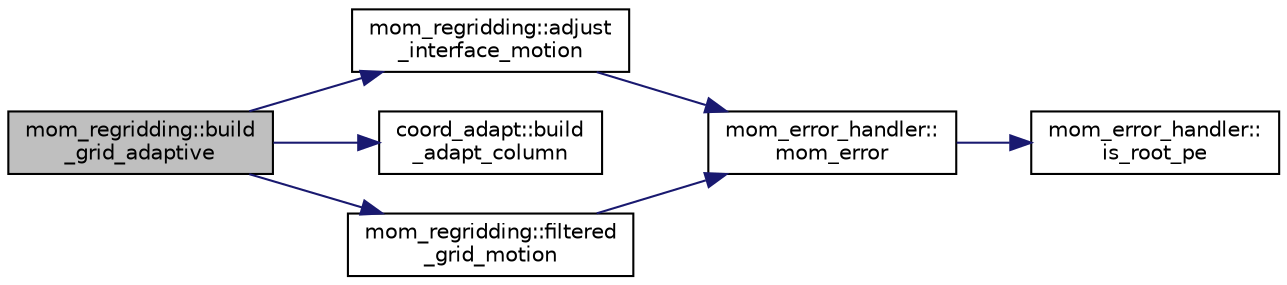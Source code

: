 digraph "mom_regridding::build_grid_adaptive"
{
 // INTERACTIVE_SVG=YES
 // LATEX_PDF_SIZE
  edge [fontname="Helvetica",fontsize="10",labelfontname="Helvetica",labelfontsize="10"];
  node [fontname="Helvetica",fontsize="10",shape=record];
  rankdir="LR";
  Node1 [label="mom_regridding::build\l_grid_adaptive",height=0.2,width=0.4,color="black", fillcolor="grey75", style="filled", fontcolor="black",tooltip="This subroutine builds an adaptive grid that follows density surfaces where possible,..."];
  Node1 -> Node2 [color="midnightblue",fontsize="10",style="solid",fontname="Helvetica"];
  Node2 [label="mom_regridding::adjust\l_interface_motion",height=0.2,width=0.4,color="black", fillcolor="white", style="filled",URL="$namespacemom__regridding.html#a7752ab22440e0d5f9a0b11d583acb812",tooltip="Adjust dz_Interface to ensure non-negative future thicknesses."];
  Node2 -> Node3 [color="midnightblue",fontsize="10",style="solid",fontname="Helvetica"];
  Node3 [label="mom_error_handler::\lmom_error",height=0.2,width=0.4,color="black", fillcolor="white", style="filled",URL="$namespacemom__error__handler.html#a460cfb79a06c29fc249952c2a3710d67",tooltip="This provides a convenient interface for writing an mpp_error message with run-time filter based on a..."];
  Node3 -> Node4 [color="midnightblue",fontsize="10",style="solid",fontname="Helvetica"];
  Node4 [label="mom_error_handler::\lis_root_pe",height=0.2,width=0.4,color="black", fillcolor="white", style="filled",URL="$namespacemom__error__handler.html#ad5f00a53059c72fe2332d1436c80ca71",tooltip="This returns .true. if the current PE is the root PE."];
  Node1 -> Node5 [color="midnightblue",fontsize="10",style="solid",fontname="Helvetica"];
  Node5 [label="coord_adapt::build\l_adapt_column",height=0.2,width=0.4,color="black", fillcolor="white", style="filled",URL="$namespacecoord__adapt.html#a0522db781a317c2e11ab0bc5f564252f",tooltip=" "];
  Node1 -> Node6 [color="midnightblue",fontsize="10",style="solid",fontname="Helvetica"];
  Node6 [label="mom_regridding::filtered\l_grid_motion",height=0.2,width=0.4,color="black", fillcolor="white", style="filled",URL="$namespacemom__regridding.html#a9dddf53999f90d1a4edc79179c5b5da4",tooltip="Returns the change in interface position motion after filtering and assuming the top and bottom inter..."];
  Node6 -> Node3 [color="midnightblue",fontsize="10",style="solid",fontname="Helvetica"];
}
